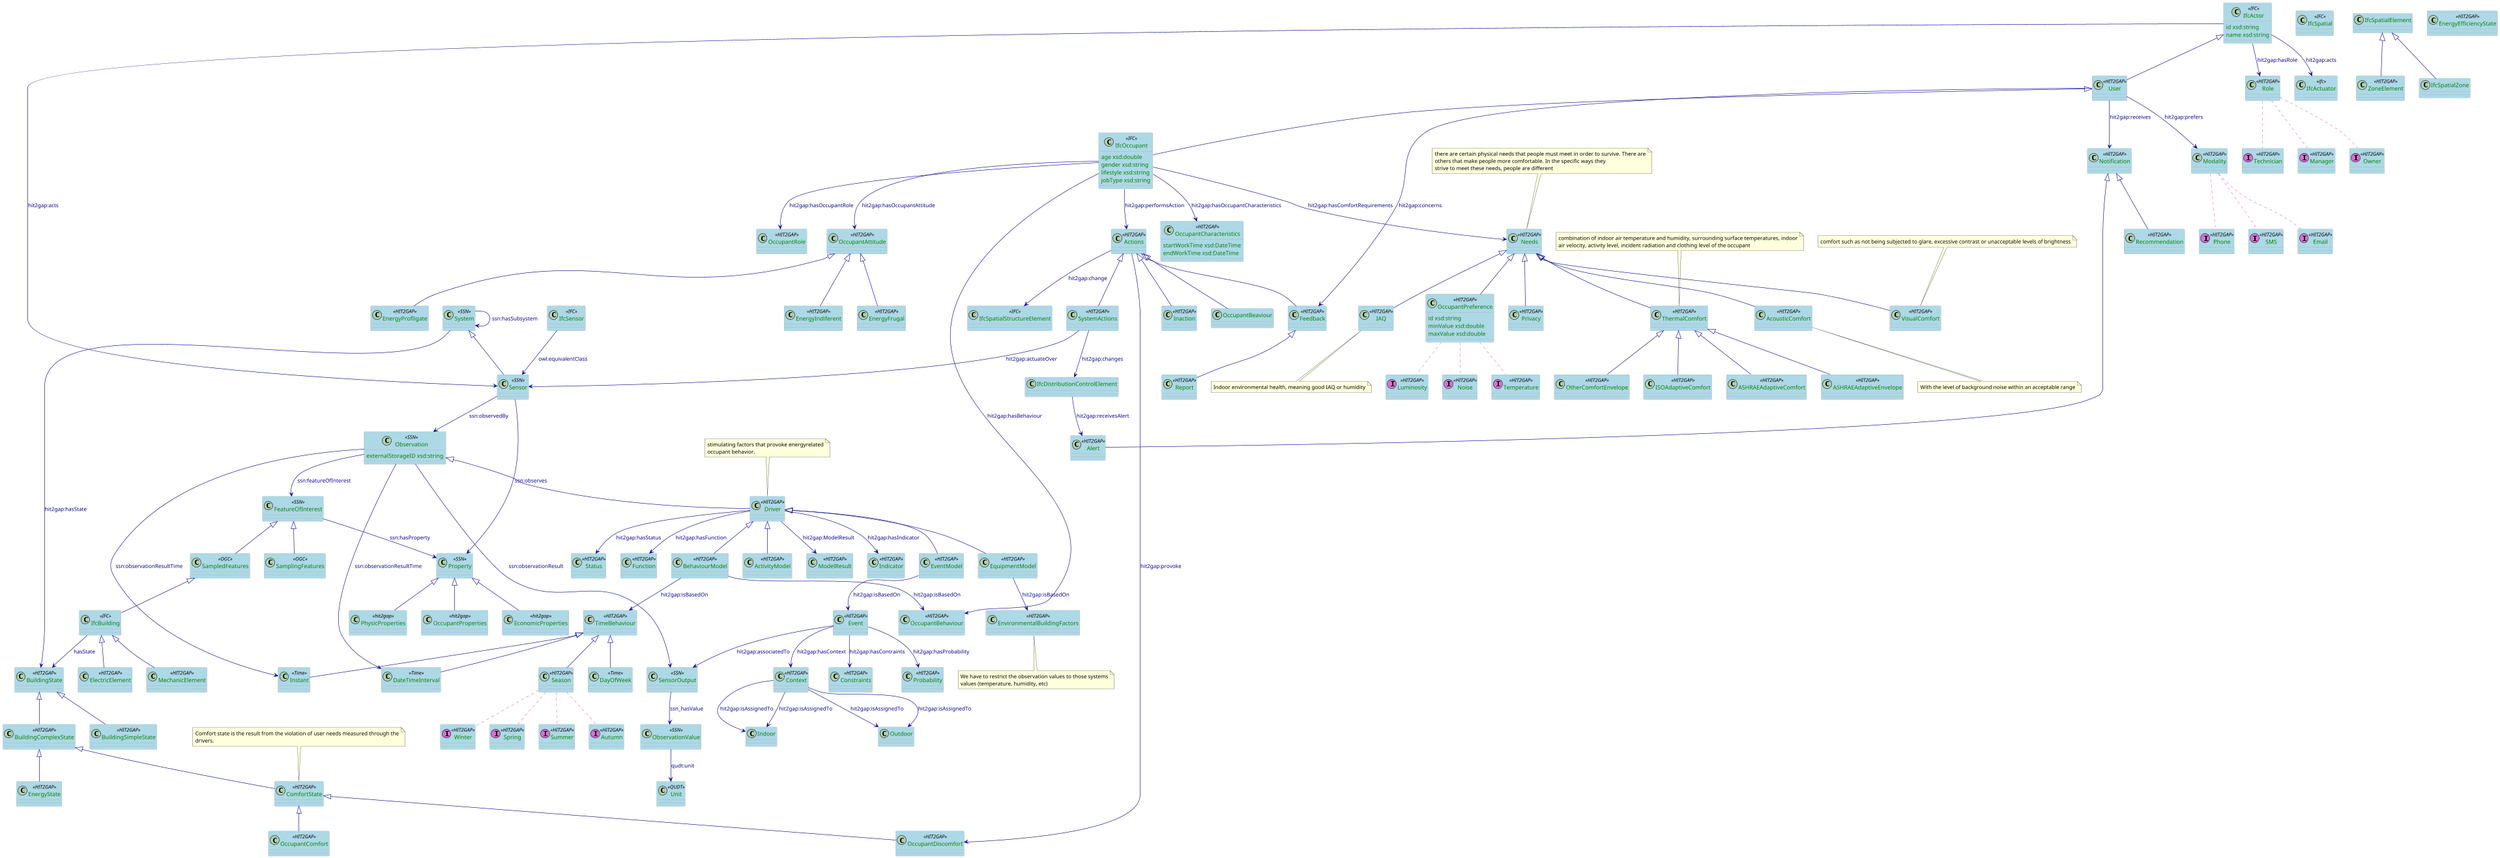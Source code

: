 @startuml

scale 0.2

skinparam class {
  ArrowColor DarkBlue
  ArrowFontColor DarkBlue
  BackgroundColor LightBlue
  BorderColor DarkGrey
}
skinparam dpi 300
skinparam stereotypeCBackgroundColor Wheat
skinparam classAttributeFontColor  Green

class IfcActor <<IFC>> {
  id xsd:string
  name xsd:string
}

class IfcOccupant <<IFC>>{
  age xsd:double
  gender xsd:string
  lifestyle xsd:string
  jobType xsd:string
}

class User <<HIT2GAP>>{

}

class Notification <<HIT2GAP>>{

}

class Report <<HIT2GAP>>{

}

class Recommendation <<HIT2GAP>>{

}

class Feedback <<HIT2GAP>>{

}

class Alert <<HIT2GAP>>{

}

class OccupantRole <<HIT2GAP>>{

}

class IfcSpatialStructureElement <<IFC>>{

}

class IfcSensor <<IFC>>{

}

class FeatureOfInterest <<SSN>>{

}

class Observation <<SSN>> {
  externalStorageID xsd:string
}

class Property <<SSN>> {

}

class EconomicProperties <<hit2gap>>
class PhysicProperties <<hit2gap>>
class OccupantProperties <<hit2gap>>

class SensorOutput <<SSN>>{

}

class ObservationValue <<SSN>>{

}


class Instant <<Time>>{

}

class DateTimeInterval <<Time>>{

}

class IfcBuilding <<IFC>>{

}

class SampledFeatures <<OGC>>{

}

class SamplingFeatures <<OGC>>{

}

class IfcSpatial <<IFC>>{

}


class ZoneElement <<HIT2GAP>>{

}

class Driver <<HIT2GAP>>{

}


class OccupantBehaviour<<HIT2GAP>>{

}

class OccupantCharacteristics <<HIT2GAP>>{
  startWorkTime xsd:DateTime
  endWorkTime xsd:DateTime
}

class EnergyFrugal <<HIT2GAP>>{

}

class EnergyProfligate <<HIT2GAP>>{

}

class EnergyIndiferent <<HIT2GAP>>{

}

class EnvironmentalBuildingFactors <<HIT2GAP>>{

}

class System <<SSN>>{

}

class BuildingState <<HIT2GAP>>{

}

class BuildingSimpleState <<HIT2GAP>>{

}

class BuildingComplexState <<HIT2GAP>>{

}

class EnergyState <<HIT2GAP>>{

}

class Sensor <<SSN>>{

}

class TimeBehaviour <<HIT2GAP>>{

}

class Season <<HIT2GAP>>{

}

class Winter <<(I,orchid) HIT2GAP>>{

}
class Spring <<(I,orchid) HIT2GAP>>{

}
class Summer <<(I,orchid) HIT2GAP>>{

}
class Autumn <<(I,orchid) HIT2GAP>>{

}

class DayOfWeek <<Time>>{

}

class Needs <<HIT2GAP>>{

}

class EnergyEfficiencyState <<HIT2GAP>>{

}

class ComfortState <<HIT2GAP>>{

}

class OccupantComfort <<HIT2GAP>>{

}

class OccupantDiscomfort <<HIT2GAP>>{

}


class ThermalComfort <<HIT2GAP>>{

}


class ISOAdaptiveComfort <<HIT2GAP>>{

}

class ASHRAEAdaptiveComfort <<HIT2GAP>>{

}

class ASHRAEAdaptiveEnvelope <<HIT2GAP>>{

}

class OtherComfortEnvelope <<HIT2GAP>>{

}


class VisualComfort <<HIT2GAP>>{

}

class AcousticComfort <<HIT2GAP>>{

}

class IAQ <<HIT2GAP>>{

}

class OccupantPreference <<HIT2GAP>>{
  id xsd:string
  minValue xsd:double
  maxValue xsd:double
}

class Luminosity <<I,orchid) HIT2GAP>>{

}

class Noise <<I,orchid) HIT2GAP>>{

}

class Temperature <<I,orchid) HIT2GAP>>{

}

class Actions <<HIT2GAP>>{

}

class SystemActions<<HIT2GAP>>{

}

class Inaction <<HIT2GAP>>{

}

class Modality <<HIT2GAP>>{

}

class SMS <<(I,orchid) HIT2GAP>>{

}
class Email <<(I,orchid) HIT2GAP>>{

}
class Phone <<(I,orchid) HIT2GAP>>{

}

class Role <<HIT2GAP>>{

}
class Manager <<(I,orchid) HIT2GAP>>{

}
class Owner <<(I,orchid) HIT2GAP>>{

}
class Technician <<(I,orchid) HIT2GAP>>{

}

class Privacy <<HIT2GAP>>{

}

class OccupantAttitude <<HIT2GAP>>{
}

class BehaviourModel <<HIT2GAP>>{
}

class ActivityModel <<HIT2GAP>>{
}

class EventModel <<HIT2GAP>>{
}

class EquipmentModel <<HIT2GAP>>{
}

class Unit <<QUDT>>{
}

class MechanicElement <<HIT2GAP>>{
}
class ElectricElement <<HIT2GAP>>{
}

class Event <<HIT2GAP>>
class ModelResult <<HIT2GAP>>
class Indicator <<HIT2GAP>>
class Status <<HIT2GAP>>
class Function <<HIT2GAP>>
class Constraints <<HIT2GAP>>
class Probability <<HIT2GAP>>
class Context <<HIT2GAP>>

class IfcActuator <<ifc>>

Context --> Indoor: hit2gap:isAssignedTo
Context --> Outdoor: hit2gap:isAssignedTo

note top of Driver
stimulating factors that provoke energyrelated
occupant behavior.
end note

note bottom of EnvironmentalBuildingFactors
We have to restrict the observation values to those systems
values (temperature, humidity, etc)
end note

note top of Needs
there are certain physical needs that people must meet in order to survive. There are
others that make people more comfortable. In the specific ways they
strive to meet these needs, people are different
end note

note top of ThermalComfort
combination of indoor air temperature and humidity, surrounding surface temperatures, indoor
air velocity, activity level, incident radiation and clothing level of the occupant
end note

note top of VisualComfort
comfort such as not being subjected to glare, excessive contrast or unacceptable levels of brightness
end note

note bottom of AcousticComfort
With the level of background noise within an acceptable range
end note

note bottom of IAQ
Indoor environmental health, meaning good IAQ or humidity
end note

note top of ComfortState
Comfort state is the result from the violation of user needs measured through the
drivers.
end note

/'
Description of the Ifc Actor relations
'/

IfcActor <|-- User
IfcActor--> Role: hit2gap:hasRole
IfcActor --> Sensor:hit2gap:acts
IfcActor --> IfcActuator:hit2gap:acts

Role ..[#orchid] Manager
Role ..[#orchid] Owner
Role ..[#orchid] Technician
User <|-- IfcOccupant

/'
Description of Feedback and Reporting
'/

Feedback <|-- Report
Notification <|-- Alert
Notification <|-- Recommendation
User --> Modality: hit2gap:prefers
Modality ..[#orchid] SMS
Modality ..[#orchid] Email
Modality ..[#orchid] Phone

User --> Notification:hit2gap:receives
User --> Feedback:hit2gap:concerns


/'
Description of the SSN model adapted to buildign observation
'/

FeatureOfInterest <|-- SampledFeatures
FeatureOfInterest <|-- SamplingFeatures
Observation --> FeatureOfInterest: ssn:featureOfInterest
Observation--> SensorOutput: ssn:observationResult
SensorOutput --> ObservationValue: ssn_hasValue
ObservationValue --> Unit:qudt:unit
Observation --> Instant: ssn:observationResultTime
Observation --> DateTimeInterval: ssn:observationResultTime
FeatureOfInterest --> Property: ssn:hasProperty

SampledFeatures <|-- IfcBuilding
IfcSpatialElement <|-- IfcSpatialZone
IfcSpatialElement<|-- ZoneElement
IfcBuilding <|-- MechanicElement
IfcBuilding <|-- ElectricElement

/'
Definition of the Property subclasses
'/

Property <|-- OccupantProperties
Property <|-- EconomicProperties
Property <|-- PhysicProperties

/'
Description of building states
'/
IfcBuilding --> BuildingState:hasState
System --> BuildingState: hit2gap:hasState
BuildingState <|-- BuildingSimpleState
BuildingState <|-- BuildingComplexState
BuildingComplexState <|-- EnergyState
BuildingComplexState <|-- ComfortState
ComfortState <|-- OccupantComfort
ComfortState <|-- OccupantDiscomfort
System --> System:ssn:hasSubsystem
System <|-- Sensor
Sensor --> Observation:ssn:observedBy
Sensor --> Property:ssn:observes
IfcSensor --> Sensor: owl:equivalentClass

Observation <|-- Driver

/'
Description of driver (old SIM_MOD)
'/

Driver <|-- BehaviourModel
Driver <|-- ActivityModel
Driver <|-- EventModel
Driver <|-- EquipmentModel

EventModel --> Event: hit2gap:isBasedOn
EquipmentModel --> EnvironmentalBuildingFactors: hit2gap:isBasedOn
BehaviourModel --> TimeBehaviour: hit2gap:isBasedOn
BehaviourModel --> OccupantBehaviour: hit2gap:isBasedOn

TimeBehaviour <|-- Season
TimeBehaviour <|-- Instant
TimeBehaviour <|-- DayOfWeek
TimeBehaviour <|-- DateTimeInterval
Season ..[#orchid] Winter
Season..[#orchid] Summer
Season..[#orchid] Spring
Season..[#orchid] Autumn

Event --> SensorOutput: hit2gap:associatedTo
Driver --> ModelResult: hit2gap:ModelResult
Driver --> Indicator: hit2gap:hasIndicator
Driver --> Status: hit2gap:hasStatus
Driver --> Function: hit2gap:hasFunction

Event --> Constraints: hit2gap:hasContraints
Event --> Probability: hit2gap:hasProbability
Event --> Context: hit2gap:hasContext

Context --> Indoor: hit2gap:isAssignedTo
Context --> Outdoor: hit2gap:isAssignedTo

/'
Definition of occupant attitude and IfcOccupants and their
corresponding roles.
'/

OccupantAttitude <|-- EnergyFrugal
OccupantAttitude <|-- EnergyProfligate
OccupantAttitude <|-- EnergyIndiferent


IfcOccupant --> OccupantRole: hit2gap:hasOccupantRole
IfcOccupant --> OccupantCharacteristics: hit2gap:hasOccupantCharacteristics
IfcOccupant --> Needs: hit2gap:hasComfortRequirements
IfcOccupant --> OccupantAttitude:hit2gap:hasOccupantAttitude
IfcOccupant --> Actions: hit2gap:performsAction
IfcOccupant --> OccupantBehaviour: hit2gap:hasBehaviour

/'
 Definition of the occupant needs and comfort
'/
Needs <|-- Privacy
Needs <|-- OccupantPreference
OccupantPreference ..[#orchid] Luminosity
OccupantPreference ..[#orchid] Noise
OccupantPreference ..[#orchid] Temperature

Needs <|-- ThermalComfort
Needs<|-- VisualComfort
Needs <|-- AcousticComfort
Needs <|-- IAQ

ThermalComfort<|-- ISOAdaptiveComfort
ThermalComfort<|-- ASHRAEAdaptiveComfort
ThermalComfort<|-- ASHRAEAdaptiveEnvelope
ThermalComfort<|-- OtherComfortEnvelope

/'
 Definition of the actions
'/

Actions <|-- SystemActions
Actions <|-- Inaction
Actions <|-- Feedback
Actions <|-- OccupantBeaviour

Actions --> OccupantDiscomfort:hit2gap:provoke
SystemActions --> IfcDistributionControlElement:hit2gap:changes
IfcDistributionControlElement --> Alert: hit2gap:receivesAlert
SystemActions --> Sensor: hit2gap:actuateOver
Actions --> IfcSpatialStructureElement: hit2gap:change

@enduml
